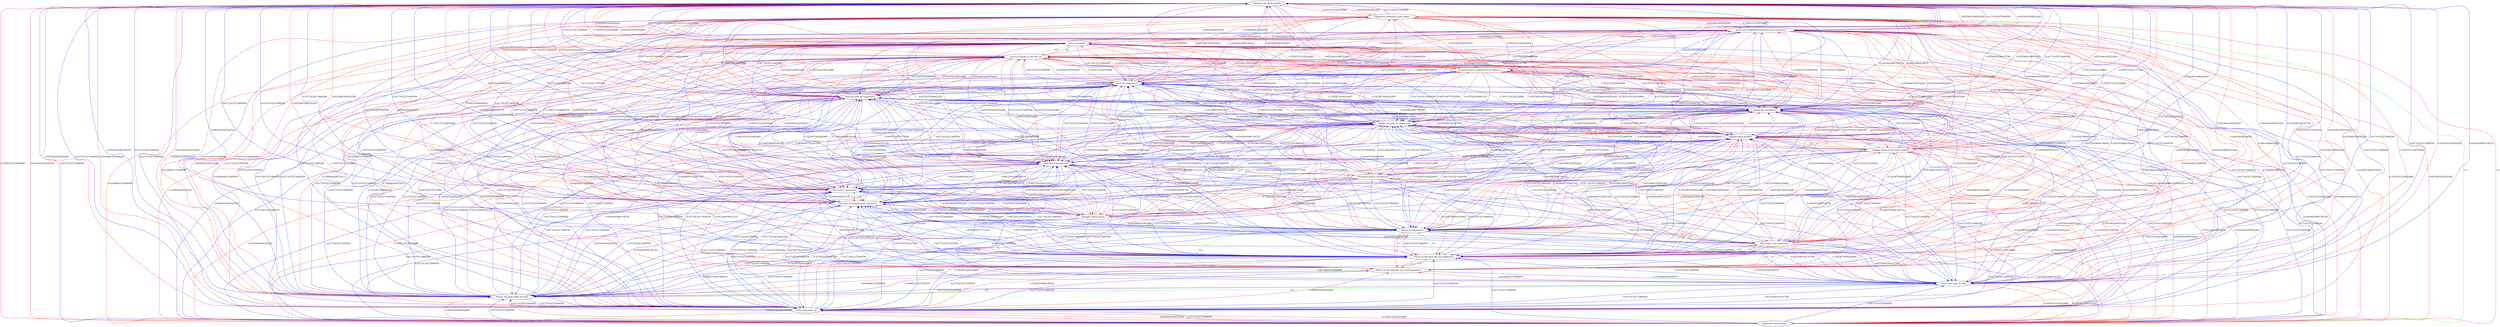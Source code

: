 digraph rawGraph {
"Cheaper catering needed";"Cheaper snack prices";"Expensive on-board snack items";"Expensive snack items";"Price are going up";"Prices are quite high on food";"Prices are high on food";"Prices at the food bar are a bit expensive";"Prices at the food bar are expensive";"Prices are expensive";"Prices are a bit expensive";"The food Is outrageously expensive";"The food Is expensive";"The kiosk food is overpriced";"The food is overpriced";"cheaper food on the train needed";"cheaper food needed";"drinks are just too expensive";"drinks are expensive";"food are just too expensive";"food are expensive";"on board food is overpriced for what it is";"price of snacks in the bar-car";"price of snacks";"prices for food/drink on board were excessive";"Cheaper snack prices" -> "Cheaper catering needed" [label=0.6363643084736725] [color=blue]
"Expensive on-board snack items" -> "Expensive snack items" [label=1.0] [color=green]
"Expensive snack items" -> "Expensive on-board snack items" [label=1.0] [color=red]
"Cheaper catering needed" -> "Expensive on-board snack items" [label=0.7935153125632888] [color=red]
"Cheaper catering needed" -> "Expensive snack items" [label=0.7935153125632888] [color=red]
"Cheaper snack prices" -> "Expensive on-board snack items" [label=0.60933049434676] [color=red]
"Expensive on-board snack items" -> "Cheaper catering needed" [label=0.6553661656552283] [color=red]
"Expensive snack items" -> "Cheaper catering needed" [label=0.6553661656552283] [color=red]
"Cheaper catering needed" -> "Price are going up" [label=0.6553661656552283] [color=red]
"Expensive on-board snack items" -> "Price are going up" [label=0.6553661656552283] [color=red]
"Expensive snack items" -> "Price are going up" [label=0.6553661656552283] [color=red]
"Price are going up" -> "Cheaper catering needed" [label=0.6553661656552283] [color=red]
"Price are going up" -> "Expensive on-board snack items" [label=0.7935153125632888] [color=red]
"Price are going up" -> "Expensive snack items" [label=0.7935153125632888] [color=red]
"Prices are quite high on food" -> "Prices are high on food" [label=1.0] [color=green]
"Prices are high on food" -> "Prices are quite high on food" [label=1.0] [color=red]
"Expensive on-board snack items" -> "Prices are quite high on food" [label=0.6553661656552283] [color=red]
"Expensive on-board snack items" -> "Prices are high on food" [label=0.6553661656552283] [color=red]
"Expensive snack items" -> "Prices are quite high on food" [label=0.6553661656552283] [color=red]
"Expensive snack items" -> "Prices are high on food" [label=0.6553661656552283] [color=red]
"Prices are quite high on food" -> "Cheaper catering needed" [label=0.6553661656552283] [color=red]
"Prices are quite high on food" -> "Expensive on-board snack items" [label=0.7935153125632888] [color=red]
"Prices are quite high on food" -> "Expensive snack items" [label=0.7935153125632888] [color=red]
"Prices are quite high on food" -> "Price are going up" [label=0.6171615271809556] [color=blue]
"Prices are high on food" -> "Cheaper catering needed" [label=0.6553661656552283] [color=red]
"Prices are high on food" -> "Expensive on-board snack items" [label=0.7935153125632888] [color=red]
"Prices are high on food" -> "Expensive snack items" [label=0.7935153125632888] [color=red]
"Prices are high on food" -> "Price are going up" [label=0.6171615271809556] [color=blue]
"Prices at the food bar are a bit expensive" -> "Prices at the food bar are expensive" [label=1.0] [color=green]
"Prices at the food bar are expensive" -> "Prices are expensive" [label=1.0] [color=green]
"Prices at the food bar are a bit expensive" -> "Prices are a bit expensive" [label=1.0] [color=green]
"Prices are a bit expensive" -> "Prices are expensive" [label=1.0] [color=green]
"Prices at the food bar are a bit expensive" -> "Prices are expensive" [label=1.0] [color=green]
"Prices at the food bar are expensive" -> "Prices at the food bar are a bit expensive" [label=1.0] [color=red]
"Prices at the food bar are expensive" -> "Prices are a bit expensive" [label=1.0] [color=red]
"Prices are expensive" -> "Prices at the food bar are a bit expensive" [label=1.0] [color=red]
"Prices are expensive" -> "Prices at the food bar are expensive" [label=1.0] [color=red]
"Prices are expensive" -> "Prices are a bit expensive" [label=1.0] [color=red]
"Prices are a bit expensive" -> "Prices at the food bar are a bit expensive" [label=1.0] [color=red]
"Prices are a bit expensive" -> "Prices at the food bar are expensive" [label=1.0] [color=red]
"Cheaper catering needed" -> "Prices are expensive" [label=0.6553661656552283] [color=red]
"Cheaper catering needed" -> "Prices are a bit expensive" [label=0.6553661656552283] [color=red]
"Cheaper snack prices" -> "Prices are expensive" [label=0.6363643084736725] [color=blue]
"Expensive on-board snack items" -> "Prices are expensive" [label=0.6363643084736725] [color=blue]
"Expensive snack items" -> "Prices are expensive" [label=0.6363643084736725] [color=blue]
"Price are going up" -> "Prices at the food bar are a bit expensive" [label=0.6825882943622881] [color=red]
"Price are going up" -> "Prices at the food bar are expensive" [label=0.6325079646330442] [color=red]
"Price are going up" -> "Prices are expensive" [label=0.7423873456226487] [color=blue]
"Prices are quite high on food" -> "Prices at the food bar are a bit expensive" [label=0.6166646133580059] [color=red]
"Prices are quite high on food" -> "Prices are expensive" [label=0.7423873456226487] [color=blue]
"Prices are high on food" -> "Prices at the food bar are a bit expensive" [label=0.6166646133580059] [color=red]
"Prices are high on food" -> "Prices are expensive" [label=0.7423873456226487] [color=blue]
"Prices at the food bar are a bit expensive" -> "Cheaper catering needed" [label=0.6553661656552283] [color=red]
"Prices at the food bar are a bit expensive" -> "Expensive on-board snack items" [label=0.60933049434676] [color=red]
"Prices at the food bar are a bit expensive" -> "Price are going up" [label=0.6171615271809556] [color=blue]
"Prices at the food bar are a bit expensive" -> "Prices are quite high on food" [label=0.6885212437385639] [color=blue]
"Prices at the food bar are a bit expensive" -> "Prices are high on food" [label=0.7579636784706079] [color=blue]
"Prices at the food bar are expensive" -> "Cheaper catering needed" [label=0.6553661656552283] [color=red]
"Prices at the food bar are expensive" -> "Expensive on-board snack items" [label=0.60933049434676] [color=red]
"Prices at the food bar are expensive" -> "Price are going up" [label=0.6171615271809556] [color=blue]
"Prices at the food bar are expensive" -> "Prices are quite high on food" [label=0.6885212437385639] [color=blue]
"Prices at the food bar are expensive" -> "Prices are high on food" [label=0.7579636784706079] [color=blue]
"Prices are expensive" -> "Cheaper catering needed" [label=0.6553661656552283] [color=red]
"Prices are expensive" -> "Expensive on-board snack items" [label=0.60933049434676] [color=red]
"Prices are expensive" -> "Price are going up" [label=0.6171615271809556] [color=blue]
"Prices are expensive" -> "Prices are high on food" [label=0.6270540182147709] [color=blue]
"Prices are a bit expensive" -> "Cheaper catering needed" [label=0.6553661656552283] [color=red]
"Prices are a bit expensive" -> "Expensive on-board snack items" [label=0.60933049434676] [color=red]
"Prices are a bit expensive" -> "Price are going up" [label=0.6171615271809556] [color=blue]
"Prices are a bit expensive" -> "Prices are high on food" [label=0.6270540182147709] [color=blue]
"The food Is outrageously expensive" -> "The food Is expensive" [label=1.0] [color=green]
"The food Is expensive" -> "The food Is outrageously expensive" [label=1.0] [color=red]
"Cheaper snack prices" -> "The food Is outrageously expensive" [label=0.6553661656552283] [color=red]
"Cheaper snack prices" -> "The food Is expensive" [label=0.6553661656552283] [color=red]
"Price are going up" -> "The food Is outrageously expensive" [label=0.6735527672065201] [color=red]
"Price are going up" -> "The food Is expensive" [label=0.6479974224754124] [color=red]
"Prices at the food bar are a bit expensive" -> "The food Is outrageously expensive" [label=0.8373710093657707] [color=blue]
"Prices at the food bar are a bit expensive" -> "The food Is expensive" [label=0.9055732971773194] [color=blue]
"Prices at the food bar are expensive" -> "The food Is outrageously expensive" [label=0.8373710093657707] [color=blue]
"Prices at the food bar are expensive" -> "The food Is expensive" [label=0.9055732971773194] [color=blue]
"The food Is outrageously expensive" -> "Cheaper catering needed" [label=0.6553661656552283] [color=red]
"The food Is outrageously expensive" -> "Cheaper snack prices" [label=0.7935153125632888] [color=red]
"The food Is outrageously expensive" -> "Expensive on-board snack items" [label=0.60933049434676] [color=red]
"The food Is outrageously expensive" -> "Prices are high on food" [label=0.6270540182147709] [color=blue]
"The food Is outrageously expensive" -> "Prices at the food bar are expensive" [label=0.6588250717573141] [color=blue]
"The food Is outrageously expensive" -> "Prices are expensive" [label=0.7423873456226487] [color=blue]
"The food Is expensive" -> "Cheaper catering needed" [label=0.6553661656552283] [color=red]
"The food Is expensive" -> "Cheaper snack prices" [label=0.7935153125632888] [color=red]
"The food Is expensive" -> "Expensive on-board snack items" [label=0.60933049434676] [color=red]
"The food Is expensive" -> "Prices are high on food" [label=0.6270540182147709] [color=blue]
"The food Is expensive" -> "Prices at the food bar are expensive" [label=0.6588250717573141] [color=blue]
"The food Is expensive" -> "Prices are expensive" [label=0.7423873456226487] [color=blue]
"The kiosk food is overpriced" -> "The food is overpriced" [label=1.0] [color=green]
"The food is overpriced" -> "The kiosk food is overpriced" [label=1.0] [color=red]
"Cheaper snack prices" -> "The kiosk food is overpriced" [label=0.6553661656552283] [color=red]
"Cheaper snack prices" -> "The food is overpriced" [label=0.6553661656552283] [color=red]
"Expensive on-board snack items" -> "The kiosk food is overpriced" [label=0.6553661656552283] [color=red]
"Expensive on-board snack items" -> "The food is overpriced" [label=0.6553661656552283] [color=red]
"Expensive snack items" -> "The kiosk food is overpriced" [label=0.6553661656552283] [color=red]
"Expensive snack items" -> "The food is overpriced" [label=0.6553661656552283] [color=red]
"Prices are quite high on food" -> "The food is overpriced" [label=0.6171615271809556] [color=blue]
"Prices are high on food" -> "The food is overpriced" [label=0.6171615271809556] [color=blue]
"Prices at the food bar are a bit expensive" -> "The food is overpriced" [label=0.8672101400741974] [color=blue]
"Prices at the food bar are expensive" -> "The food is overpriced" [label=0.8672101400741974] [color=blue]
"The food Is outrageously expensive" -> "The food is overpriced" [label=0.8672101400741974] [color=blue]
"The food Is expensive" -> "The food is overpriced" [label=0.8672101400741974] [color=blue]
"The kiosk food is overpriced" -> "Cheaper catering needed" [label=0.6553661656552283] [color=red]
"The kiosk food is overpriced" -> "Cheaper snack prices" [label=0.7935153125632888] [color=red]
"The kiosk food is overpriced" -> "Expensive on-board snack items" [label=0.7935153125632888] [color=red]
"The kiosk food is overpriced" -> "Expensive snack items" [label=0.7935153125632888] [color=red]
"The kiosk food is overpriced" -> "Prices at the food bar are a bit expensive" [label=0.6825882943622881] [color=red]
"The kiosk food is overpriced" -> "Prices at the food bar are expensive" [label=0.6325079646330442] [color=red]
"The kiosk food is overpriced" -> "Prices are a bit expensive" [label=0.6735527672065201] [color=red]
"The food is overpriced" -> "Cheaper catering needed" [label=0.6553661656552283] [color=red]
"The food is overpriced" -> "Cheaper snack prices" [label=0.7935153125632888] [color=red]
"The food is overpriced" -> "Expensive on-board snack items" [label=0.7935153125632888] [color=red]
"The food is overpriced" -> "Expensive snack items" [label=0.7935153125632888] [color=red]
"The food is overpriced" -> "Prices are a bit expensive" [label=0.6735527672065201] [color=red]
"The food is overpriced" -> "The food Is outrageously expensive" [label=0.7343580168518735] [color=blue]
"The food is overpriced" -> "The food Is expensive" [label=0.8212362842904765] [color=blue]
"cheaper food on the train needed" -> "cheaper food needed" [label=1.0] [color=green]
"cheaper food needed" -> "cheaper food on the train needed" [label=1.0] [color=red]
"Cheaper catering needed" -> "cheaper food needed" [label=0.9055732971773194] [color=blue]
"Cheaper snack prices" -> "cheaper food needed" [label=0.6363643084736725] [color=blue]
"Expensive on-board snack items" -> "cheaper food on the train needed" [label=0.6553661656552283] [color=red]
"Expensive on-board snack items" -> "cheaper food needed" [label=0.6553661656552283] [color=red]
"Expensive snack items" -> "cheaper food on the train needed" [label=0.6553661656552283] [color=red]
"Expensive snack items" -> "cheaper food needed" [label=0.6553661656552283] [color=red]
"Price are going up" -> "cheaper food on the train needed" [label=0.6553661656552283] [color=red]
"Price are going up" -> "cheaper food needed" [label=0.6553661656552283] [color=red]
"Prices are quite high on food" -> "cheaper food needed" [label=0.6363643084736725] [color=blue]
"Prices are high on food" -> "cheaper food needed" [label=0.6363643084736725] [color=blue]
"Prices at the food bar are a bit expensive" -> "cheaper food needed" [label=0.6363643084736725] [color=blue]
"Prices at the food bar are expensive" -> "cheaper food needed" [label=0.6363643084736725] [color=blue]
"Prices are expensive" -> "cheaper food on the train needed" [label=0.6553661656552283] [color=red]
"Prices are expensive" -> "cheaper food needed" [label=0.6553661656552283] [color=red]
"Prices are a bit expensive" -> "cheaper food on the train needed" [label=0.6553661656552283] [color=red]
"Prices are a bit expensive" -> "cheaper food needed" [label=0.6553661656552283] [color=red]
"The food Is outrageously expensive" -> "cheaper food needed" [label=0.6363643084736725] [color=blue]
"The food Is expensive" -> "cheaper food needed" [label=0.6363643084736725] [color=blue]
"The kiosk food is overpriced" -> "cheaper food needed" [label=0.6363643084736725] [color=blue]
"The food is overpriced" -> "cheaper food needed" [label=0.6363643084736725] [color=blue]
"cheaper food on the train needed" -> "Cheaper catering needed" [label=0.7423873456226487] [color=blue]
"cheaper food on the train needed" -> "Expensive on-board snack items" [label=0.7935153125632888] [color=red]
"cheaper food on the train needed" -> "Expensive snack items" [label=0.7935153125632888] [color=red]
"cheaper food on the train needed" -> "Price are going up" [label=0.6553661656552283] [color=red]
"cheaper food on the train needed" -> "Prices are expensive" [label=0.6553661656552283] [color=red]
"cheaper food on the train needed" -> "Prices are a bit expensive" [label=0.6553661656552283] [color=red]
"cheaper food needed" -> "Cheaper catering needed" [label=0.7423873456226487] [color=blue]
"cheaper food needed" -> "Expensive on-board snack items" [label=0.7935153125632888] [color=red]
"cheaper food needed" -> "Expensive snack items" [label=0.7935153125632888] [color=red]
"cheaper food needed" -> "Price are going up" [label=0.6553661656552283] [color=red]
"cheaper food needed" -> "Prices are expensive" [label=0.6553661656552283] [color=red]
"cheaper food needed" -> "Prices are a bit expensive" [label=0.6553661656552283] [color=red]
"drinks are just too expensive" -> "drinks are expensive" [label=1.0] [color=green]
"drinks are expensive" -> "drinks are just too expensive" [label=1.0] [color=red]
"Cheaper catering needed" -> "drinks are just too expensive" [label=0.6553661656552283] [color=red]
"Cheaper catering needed" -> "drinks are expensive" [label=0.6553661656552283] [color=red]
"Cheaper snack prices" -> "drinks are just too expensive" [label=0.6553661656552283] [color=red]
"Cheaper snack prices" -> "drinks are expensive" [label=0.6553661656552283] [color=red]
"Expensive on-board snack items" -> "drinks are expensive" [label=0.6363643084736725] [color=blue]
"Expensive snack items" -> "drinks are expensive" [label=0.6363643084736725] [color=blue]
"Price are going up" -> "drinks are just too expensive" [label=0.651320436921272] [color=red]
"Prices are quite high on food" -> "drinks are just too expensive" [label=0.651320436921272] [color=red]
"Prices are high on food" -> "drinks are just too expensive" [label=0.651320436921272] [color=red]
"Prices at the food bar are a bit expensive" -> "drinks are just too expensive" [label=0.6938005752247165] [color=blue]
"Prices at the food bar are a bit expensive" -> "drinks are expensive" [label=0.7423873456226487] [color=blue]
"Prices at the food bar are expensive" -> "drinks are expensive" [label=0.7423873456226487] [color=blue]
"Prices are expensive" -> "drinks are expensive" [label=0.7423873456226487] [color=blue]
"Prices are a bit expensive" -> "drinks are just too expensive" [label=0.6938005752247165] [color=blue]
"Prices are a bit expensive" -> "drinks are expensive" [label=0.7423873456226487] [color=blue]
"The food Is outrageously expensive" -> "drinks are expensive" [label=0.7423873456226487] [color=blue]
"The food Is expensive" -> "drinks are expensive" [label=0.7423873456226487] [color=blue]
"The kiosk food is overpriced" -> "drinks are just too expensive" [label=0.651320436921272] [color=red]
"The food is overpriced" -> "drinks are just too expensive" [label=0.651320436921272] [color=red]
"cheaper food on the train needed" -> "drinks are just too expensive" [label=0.6553661656552283] [color=red]
"cheaper food on the train needed" -> "drinks are expensive" [label=0.6553661656552283] [color=red]
"cheaper food needed" -> "drinks are just too expensive" [label=0.6553661656552283] [color=red]
"cheaper food needed" -> "drinks are expensive" [label=0.6553661656552283] [color=red]
"drinks are just too expensive" -> "Cheaper catering needed" [label=0.6553661656552283] [color=red]
"drinks are just too expensive" -> "Cheaper snack prices" [label=0.7935153125632888] [color=red]
"drinks are just too expensive" -> "Expensive on-board snack items" [label=0.60933049434676] [color=red]
"drinks are just too expensive" -> "Prices at the food bar are a bit expensive" [label=0.6825882943622881] [color=red]
"drinks are just too expensive" -> "Prices at the food bar are expensive" [label=0.6325079646330442] [color=red]
"drinks are just too expensive" -> "Prices are expensive" [label=0.7423873456226487] [color=blue]
"drinks are just too expensive" -> "cheaper food on the train needed" [label=0.6553661656552283] [color=red]
"drinks are just too expensive" -> "cheaper food needed" [label=0.6553661656552283] [color=red]
"drinks are expensive" -> "Cheaper catering needed" [label=0.6553661656552283] [color=red]
"drinks are expensive" -> "Cheaper snack prices" [label=0.7935153125632888] [color=red]
"drinks are expensive" -> "Expensive on-board snack items" [label=0.60933049434676] [color=red]
"drinks are expensive" -> "Prices at the food bar are a bit expensive" [label=0.6825882943622881] [color=red]
"drinks are expensive" -> "Prices at the food bar are expensive" [label=0.6325079646330442] [color=red]
"drinks are expensive" -> "Prices are expensive" [label=0.7423873456226487] [color=blue]
"drinks are expensive" -> "cheaper food on the train needed" [label=0.6553661656552283] [color=red]
"drinks are expensive" -> "cheaper food needed" [label=0.6553661656552283] [color=red]
"food are just too expensive" -> "food are expensive" [label=1.0] [color=green]
"food are expensive" -> "food are just too expensive" [label=1.0] [color=red]
"Cheaper catering needed" -> "food are just too expensive" [label=0.6553661656552283] [color=red]
"Cheaper catering needed" -> "food are expensive" [label=0.6553661656552283] [color=red]
"Cheaper snack prices" -> "food are just too expensive" [label=0.6553661656552283] [color=red]
"Cheaper snack prices" -> "food are expensive" [label=0.6553661656552283] [color=red]
"Expensive on-board snack items" -> "food are expensive" [label=0.6363643084736725] [color=blue]
"Expensive snack items" -> "food are expensive" [label=0.6363643084736725] [color=blue]
"Price are going up" -> "food are just too expensive" [label=0.651320436921272] [color=red]
"Prices are quite high on food" -> "food are expensive" [label=0.7423873456226487] [color=blue]
"Prices are high on food" -> "food are expensive" [label=0.7423873456226487] [color=blue]
"Prices at the food bar are a bit expensive" -> "food are just too expensive" [label=0.8233696529432177] [color=blue]
"Prices at the food bar are a bit expensive" -> "food are expensive" [label=0.9055732971773194] [color=blue]
"Prices at the food bar are expensive" -> "food are just too expensive" [label=0.6938005752247165] [color=blue]
"Prices at the food bar are expensive" -> "food are expensive" [label=0.9055732971773194] [color=blue]
"Prices are expensive" -> "food are expensive" [label=0.7423873456226487] [color=blue]
"Prices are a bit expensive" -> "food are just too expensive" [label=0.6938005752247165] [color=blue]
"Prices are a bit expensive" -> "food are expensive" [label=0.7423873456226487] [color=blue]
"The food Is outrageously expensive" -> "food are just too expensive" [label=0.6938005752247165] [color=blue]
"The food Is outrageously expensive" -> "food are expensive" [label=0.9055732971773194] [color=blue]
"The food Is expensive" -> "food are just too expensive" [label=0.6938005752247165] [color=blue]
"The food Is expensive" -> "food are expensive" [label=0.9055732971773194] [color=blue]
"The kiosk food is overpriced" -> "food are expensive" [label=0.7423873456226487] [color=blue]
"The food is overpriced" -> "food are expensive" [label=0.7423873456226487] [color=blue]
"cheaper food on the train needed" -> "food are expensive" [label=0.6363643084736725] [color=blue]
"cheaper food needed" -> "food are expensive" [label=0.6363643084736725] [color=blue]
"drinks are just too expensive" -> "food are just too expensive" [label=0.8233696529432177] [color=blue]
"drinks are just too expensive" -> "food are expensive" [label=0.7423873456226487] [color=blue]
"drinks are expensive" -> "food are expensive" [label=0.7423873456226487] [color=blue]
"food are just too expensive" -> "Cheaper catering needed" [label=0.6553661656552283] [color=red]
"food are just too expensive" -> "Cheaper snack prices" [label=0.7935153125632888] [color=red]
"food are just too expensive" -> "Expensive on-board snack items" [label=0.60933049434676] [color=red]
"food are just too expensive" -> "Prices are high on food" [label=0.6270540182147709] [color=blue]
"food are just too expensive" -> "Prices at the food bar are a bit expensive" [label=0.6166646133580059] [color=red]
"food are just too expensive" -> "Prices are expensive" [label=0.7423873456226487] [color=blue]
"food are just too expensive" -> "The food Is outrageously expensive" [label=0.6270540182147709] [color=blue]
"food are just too expensive" -> "The food Is expensive" [label=0.7030258364320199] [color=blue]
"food are just too expensive" -> "The food is overpriced" [label=0.6171615271809556] [color=blue]
"food are just too expensive" -> "cheaper food needed" [label=0.6363643084736725] [color=blue]
"food are just too expensive" -> "drinks are just too expensive" [label=0.8233696529432177] [color=blue]
"food are just too expensive" -> "drinks are expensive" [label=0.7423873456226487] [color=blue]
"food are expensive" -> "Cheaper catering needed" [label=0.6553661656552283] [color=red]
"food are expensive" -> "Cheaper snack prices" [label=0.7935153125632888] [color=red]
"food are expensive" -> "Expensive on-board snack items" [label=0.60933049434676] [color=red]
"food are expensive" -> "Prices are high on food" [label=0.6270540182147709] [color=blue]
"food are expensive" -> "Prices at the food bar are a bit expensive" [label=0.6166646133580059] [color=red]
"food are expensive" -> "Prices are expensive" [label=0.7423873456226487] [color=blue]
"food are expensive" -> "The food Is outrageously expensive" [label=0.6270540182147709] [color=blue]
"food are expensive" -> "The food Is expensive" [label=0.7030258364320199] [color=blue]
"food are expensive" -> "The food is overpriced" [label=0.6171615271809556] [color=blue]
"food are expensive" -> "cheaper food needed" [label=0.6363643084736725] [color=blue]
"food are expensive" -> "drinks are expensive" [label=0.7423873456226487] [color=blue]
"Cheaper snack prices" -> "on board food is overpriced for what it is" [label=0.6553661656552283] [color=red]
"Expensive on-board snack items" -> "on board food is overpriced for what it is" [label=0.6553661656552283] [color=red]
"Expensive snack items" -> "on board food is overpriced for what it is" [label=0.6553661656552283] [color=red]
"Price are going up" -> "on board food is overpriced for what it is" [label=0.607416775722595] [color=red]
"Prices are expensive" -> "on board food is overpriced for what it is" [label=0.607416775722595] [color=red]
"Prices are a bit expensive" -> "on board food is overpriced for what it is" [label=0.607416775722595] [color=red]
"drinks are just too expensive" -> "on board food is overpriced for what it is" [label=0.607416775722595] [color=red]
"drinks are expensive" -> "on board food is overpriced for what it is" [label=0.607416775722595] [color=red]
"on board food is overpriced for what it is" -> "Cheaper catering needed" [label=0.6553661656552283] [color=red]
"on board food is overpriced for what it is" -> "Cheaper snack prices" [label=0.7935153125632888] [color=red]
"on board food is overpriced for what it is" -> "Expensive on-board snack items" [label=0.7935153125632888] [color=red]
"on board food is overpriced for what it is" -> "Expensive snack items" [label=0.7935153125632888] [color=red]
"on board food is overpriced for what it is" -> "Prices at the food bar are a bit expensive" [label=0.6825882943622881] [color=red]
"on board food is overpriced for what it is" -> "Prices at the food bar are expensive" [label=0.6325079646330442] [color=red]
"on board food is overpriced for what it is" -> "Prices are a bit expensive" [label=0.6735527672065201] [color=red]
"on board food is overpriced for what it is" -> "The kiosk food is overpriced" [label=0.6270540182147709] [color=blue]
"on board food is overpriced for what it is" -> "The food is overpriced" [label=0.7030258364320199] [color=blue]
"on board food is overpriced for what it is" -> "cheaper food needed" [label=0.6363643084736725] [color=blue]
"on board food is overpriced for what it is" -> "drinks are just too expensive" [label=0.651320436921272] [color=red]
"on board food is overpriced for what it is" -> "food are expensive" [label=0.7423873456226487] [color=blue]
"price of snacks in the bar-car" -> "price of snacks" [label=1.0] [color=green]
"price of snacks" -> "price of snacks in the bar-car" [label=1.0] [color=red]
"Cheaper catering needed" -> "price of snacks in the bar-car" [label=0.7935153125632888] [color=red]
"Cheaper catering needed" -> "price of snacks" [label=0.7935153125632888] [color=red]
"Cheaper snack prices" -> "price of snacks in the bar-car" [label=0.6914514514488385] [color=red]
"Expensive on-board snack items" -> "price of snacks in the bar-car" [label=0.745846265072513] [color=red]
"Expensive on-board snack items" -> "price of snacks" [label=0.6166646133580059] [color=red]
"Expensive snack items" -> "price of snacks in the bar-car" [label=0.745846265072513] [color=red]
"Expensive snack items" -> "price of snacks" [label=0.6166646133580059] [color=red]
"Price are going up" -> "price of snacks in the bar-car" [label=0.745846265072513] [color=red]
"Price are going up" -> "price of snacks" [label=0.6166646133580059] [color=red]
"Prices are quite high on food" -> "price of snacks in the bar-car" [label=0.745846265072513] [color=red]
"Prices are quite high on food" -> "price of snacks" [label=0.6166646133580059] [color=red]
"Prices are high on food" -> "price of snacks in the bar-car" [label=0.745846265072513] [color=red]
"Prices are high on food" -> "price of snacks" [label=0.6166646133580059] [color=red]
"Prices at the food bar are a bit expensive" -> "price of snacks in the bar-car" [label=0.745846265072513] [color=red]
"Prices at the food bar are a bit expensive" -> "price of snacks" [label=0.6166646133580059] [color=red]
"Prices at the food bar are expensive" -> "price of snacks in the bar-car" [label=0.745846265072513] [color=red]
"Prices at the food bar are expensive" -> "price of snacks" [label=0.6166646133580059] [color=red]
"Prices are expensive" -> "price of snacks in the bar-car" [label=0.745846265072513] [color=red]
"Prices are expensive" -> "price of snacks" [label=0.6166646133580059] [color=red]
"Prices are a bit expensive" -> "price of snacks in the bar-car" [label=0.745846265072513] [color=red]
"Prices are a bit expensive" -> "price of snacks" [label=0.6166646133580059] [color=red]
"The food Is outrageously expensive" -> "price of snacks in the bar-car" [label=0.7935153125632888] [color=red]
"The food Is outrageously expensive" -> "price of snacks" [label=0.7935153125632888] [color=red]
"The food Is expensive" -> "price of snacks in the bar-car" [label=0.7935153125632888] [color=red]
"The food Is expensive" -> "price of snacks" [label=0.7935153125632888] [color=red]
"The kiosk food is overpriced" -> "price of snacks in the bar-car" [label=0.7935153125632888] [color=red]
"The kiosk food is overpriced" -> "price of snacks" [label=0.7935153125632888] [color=red]
"The food is overpriced" -> "price of snacks in the bar-car" [label=0.7935153125632888] [color=red]
"The food is overpriced" -> "price of snacks" [label=0.7935153125632888] [color=red]
"cheaper food on the train needed" -> "price of snacks in the bar-car" [label=0.7935153125632888] [color=red]
"cheaper food on the train needed" -> "price of snacks" [label=0.7935153125632888] [color=red]
"cheaper food needed" -> "price of snacks in the bar-car" [label=0.7935153125632888] [color=red]
"cheaper food needed" -> "price of snacks" [label=0.7935153125632888] [color=red]
"drinks are just too expensive" -> "price of snacks in the bar-car" [label=0.7935153125632888] [color=red]
"drinks are just too expensive" -> "price of snacks" [label=0.7935153125632888] [color=red]
"drinks are expensive" -> "price of snacks in the bar-car" [label=0.7935153125632888] [color=red]
"drinks are expensive" -> "price of snacks" [label=0.7935153125632888] [color=red]
"food are just too expensive" -> "price of snacks in the bar-car" [label=0.7935153125632888] [color=red]
"food are just too expensive" -> "price of snacks" [label=0.7935153125632888] [color=red]
"food are expensive" -> "price of snacks in the bar-car" [label=0.7935153125632888] [color=red]
"food are expensive" -> "price of snacks" [label=0.7935153125632888] [color=red]
"on board food is overpriced for what it is" -> "price of snacks in the bar-car" [label=0.7935153125632888] [color=red]
"on board food is overpriced for what it is" -> "price of snacks" [label=0.7935153125632888] [color=red]
"price of snacks in the bar-car" -> "Cheaper catering needed" [label=0.6553661656552283] [color=red]
"price of snacks in the bar-car" -> "Cheaper snack prices" [label=0.7423873456226487] [color=blue]
"price of snacks in the bar-car" -> "Expensive on-board snack items" [label=0.60933049434676] [color=red]
"price of snacks in the bar-car" -> "Prices are expensive" [label=0.6363643084736725] [color=blue]
"price of snacks in the bar-car" -> "The food Is outrageously expensive" [label=0.6553661656552283] [color=red]
"price of snacks in the bar-car" -> "The food Is expensive" [label=0.6553661656552283] [color=red]
"price of snacks in the bar-car" -> "The kiosk food is overpriced" [label=0.6553661656552283] [color=red]
"price of snacks in the bar-car" -> "The food is overpriced" [label=0.6553661656552283] [color=red]
"price of snacks in the bar-car" -> "cheaper food on the train needed" [label=0.6553661656552283] [color=red]
"price of snacks in the bar-car" -> "cheaper food needed" [label=0.6553661656552283] [color=red]
"price of snacks in the bar-car" -> "drinks are just too expensive" [label=0.6553661656552283] [color=red]
"price of snacks in the bar-car" -> "drinks are expensive" [label=0.6553661656552283] [color=red]
"price of snacks in the bar-car" -> "food are just too expensive" [label=0.6553661656552283] [color=red]
"price of snacks in the bar-car" -> "food are expensive" [label=0.6553661656552283] [color=red]
"price of snacks in the bar-car" -> "on board food is overpriced for what it is" [label=0.6553661656552283] [color=red]
"price of snacks" -> "Cheaper catering needed" [label=0.6553661656552283] [color=red]
"price of snacks" -> "Cheaper snack prices" [label=0.7423873456226487] [color=blue]
"price of snacks" -> "Expensive on-board snack items" [label=0.60933049434676] [color=red]
"price of snacks" -> "Prices are expensive" [label=0.6363643084736725] [color=blue]
"price of snacks" -> "The food Is outrageously expensive" [label=0.6553661656552283] [color=red]
"price of snacks" -> "The food Is expensive" [label=0.6553661656552283] [color=red]
"price of snacks" -> "The kiosk food is overpriced" [label=0.6553661656552283] [color=red]
"price of snacks" -> "The food is overpriced" [label=0.6553661656552283] [color=red]
"price of snacks" -> "cheaper food on the train needed" [label=0.6553661656552283] [color=red]
"price of snacks" -> "cheaper food needed" [label=0.6553661656552283] [color=red]
"price of snacks" -> "drinks are just too expensive" [label=0.6553661656552283] [color=red]
"price of snacks" -> "drinks are expensive" [label=0.6553661656552283] [color=red]
"price of snacks" -> "food are just too expensive" [label=0.6553661656552283] [color=red]
"price of snacks" -> "food are expensive" [label=0.6553661656552283] [color=red]
"price of snacks" -> "on board food is overpriced for what it is" [label=0.6553661656552283] [color=red]
"Cheaper catering needed" -> "prices for food/drink on board were excessive" [label=0.6553661656552283] [color=red]
"Expensive on-board snack items" -> "prices for food/drink on board were excessive" [label=0.6553661656552283] [color=red]
"Expensive snack items" -> "prices for food/drink on board were excessive" [label=0.6553661656552283] [color=red]
"Price are going up" -> "prices for food/drink on board were excessive" [label=0.6325079646330442] [color=red]
"Prices at the food bar are a bit expensive" -> "prices for food/drink on board were excessive" [label=0.6325079646330442] [color=red]
"Prices at the food bar are expensive" -> "prices for food/drink on board were excessive" [label=0.6325079646330442] [color=red]
"Prices are expensive" -> "prices for food/drink on board were excessive" [label=0.6325079646330442] [color=red]
"Prices are a bit expensive" -> "prices for food/drink on board were excessive" [label=0.6325079646330442] [color=red]
"The food Is outrageously expensive" -> "prices for food/drink on board were excessive" [label=0.7200317034940359] [color=red]
"The food Is expensive" -> "prices for food/drink on board were excessive" [label=0.7200317034940359] [color=red]
"The kiosk food is overpriced" -> "prices for food/drink on board were excessive" [label=0.7200317034940359] [color=red]
"The food is overpriced" -> "prices for food/drink on board were excessive" [label=0.7200317034940359] [color=red]
"cheaper food on the train needed" -> "prices for food/drink on board were excessive" [label=0.6553661656552283] [color=red]
"cheaper food needed" -> "prices for food/drink on board were excessive" [label=0.6553661656552283] [color=red]
"drinks are just too expensive" -> "prices for food/drink on board were excessive" [label=0.7200317034940359] [color=red]
"drinks are expensive" -> "prices for food/drink on board were excessive" [label=0.7200317034940359] [color=red]
"food are just too expensive" -> "prices for food/drink on board were excessive" [label=0.7200317034940359] [color=red]
"food are expensive" -> "prices for food/drink on board were excessive" [label=0.7200317034940359] [color=red]
"prices for food/drink on board were excessive" -> "Cheaper catering needed" [label=0.6553661656552283] [color=red]
"prices for food/drink on board were excessive" -> "Expensive on-board snack items" [label=0.7935153125632888] [color=red]
"prices for food/drink on board were excessive" -> "Expensive snack items" [label=0.7935153125632888] [color=red]
"prices for food/drink on board were excessive" -> "Price are going up" [label=0.6171615271809556] [color=blue]
"prices for food/drink on board were excessive" -> "Prices at the food bar are a bit expensive" [label=0.6825882943622881] [color=red]
"prices for food/drink on board were excessive" -> "Prices at the food bar are expensive" [label=0.6325079646330442] [color=red]
"prices for food/drink on board were excessive" -> "Prices are expensive" [label=0.7423873456226487] [color=blue]
"prices for food/drink on board were excessive" -> "The food Is outrageously expensive" [label=0.6735527672065201] [color=red]
"prices for food/drink on board were excessive" -> "The food Is expensive" [label=0.6479974224754124] [color=red]
"prices for food/drink on board were excessive" -> "cheaper food on the train needed" [label=0.6553661656552283] [color=red]
"prices for food/drink on board were excessive" -> "cheaper food needed" [label=0.6553661656552283] [color=red]
"prices for food/drink on board were excessive" -> "on board food is overpriced for what it is" [label=0.6278357856421971] [color=blue]
"prices for food/drink on board were excessive" -> "price of snacks in the bar-car" [label=0.745846265072513] [color=red]
"prices for food/drink on board were excessive" -> "price of snacks" [label=0.6166646133580059] [color=red]
"Cheaper catering needed" -> "food are expensive" [label=0.6363643084736725] [color=blue]
"Cheaper snack prices" -> "food are expensive" [label=0.6363643084736725] [color=blue]
"Cheaper snack prices" -> "Prices are high on food" [label=0.6270540182147709] [color=blue]
"Cheaper snack prices" -> "Price are going up" [label=0.6171615271809556] [color=blue]
"Cheaper snack prices" -> "drinks are expensive" [label=0.6171615271809556] [color=blue]
"Expensive on-board snack items" -> "The food is overpriced" [label=0.6171615271809556] [color=blue]
"Expensive on-board snack items" -> "The food Is outrageously expensive" [label=0.6171615271809556] [color=blue]
"Expensive on-board snack items" -> "The food Is expensive" [label=0.6171615271809556] [color=blue]
"Expensive on-board snack items" -> "Prices are high on food" [label=0.6171615271809556] [color=blue]
"Expensive on-board snack items" -> "cheaper food needed" [label=0.6171615271809556] [color=blue]
"Expensive on-board snack items" -> "Price are going up" [label=0.6171615271809556] [color=blue]
"Expensive snack items" -> "The food is overpriced" [label=0.6171615271809556] [color=blue]
"Expensive snack items" -> "The food Is outrageously expensive" [label=0.6171615271809556] [color=blue]
"Expensive snack items" -> "The food Is expensive" [label=0.6171615271809556] [color=blue]
"Expensive snack items" -> "Prices are high on food" [label=0.6171615271809556] [color=blue]
"Expensive snack items" -> "cheaper food needed" [label=0.6171615271809556] [color=blue]
"Expensive snack items" -> "Price are going up" [label=0.6171615271809556] [color=blue]
"Price are going up" -> "food are expensive" [label=0.7423873456226487] [color=blue]
"Price are going up" -> "Prices are high on food" [label=0.6270540182147709] [color=blue]
"Price are going up" -> "drinks are expensive" [label=0.6171615271809556] [color=blue]
"Prices are quite high on food" -> "The food Is outrageously expensive" [label=0.6171615271809556] [color=blue]
"Prices are quite high on food" -> "The food Is expensive" [label=0.6171615271809556] [color=blue]
"Prices are quite high on food" -> "Cheaper catering needed" [label=0.6363643084736725] [color=blue]
"Prices are quite high on food" -> "drinks are expensive" [label=0.6171615271809556] [color=blue]
"Prices are high on food" -> "The food Is outrageously expensive" [label=0.6171615271809556] [color=blue]
"Prices are high on food" -> "The food Is expensive" [label=0.6171615271809556] [color=blue]
"Prices are high on food" -> "Cheaper catering needed" [label=0.6363643084736725] [color=blue]
"Prices are high on food" -> "drinks are expensive" [label=0.6171615271809556] [color=blue]
"Prices at the food bar are a bit expensive" -> "Cheaper catering needed" [label=0.6171615271809556] [color=blue]
"Prices at the food bar are expensive" -> "Cheaper catering needed" [label=0.6363643084736725] [color=blue]
"Prices at the food bar are expensive" -> "drinks are just too expensive" [label=0.6171615271809556] [color=blue]
"Prices are expensive" -> "The food is overpriced" [label=0.6171615271809556] [color=blue]
"Prices are expensive" -> "The food Is outrageously expensive" [label=0.6171615271809556] [color=blue]
"Prices are expensive" -> "The food Is expensive" [label=0.6171615271809556] [color=blue]
"Prices are expensive" -> "Cheaper catering needed" [label=0.6270540182147709] [color=blue]
"Prices are expensive" -> "cheaper food needed" [label=0.6171615271809556] [color=blue]
"Prices are a bit expensive" -> "The food is overpriced" [label=0.6171615271809556] [color=blue]
"Prices are a bit expensive" -> "The food Is outrageously expensive" [label=0.6171615271809556] [color=blue]
"Prices are a bit expensive" -> "The food Is expensive" [label=0.6171615271809556] [color=blue]
"Prices are a bit expensive" -> "Cheaper catering needed" [label=0.6270540182147709] [color=blue]
"Prices are a bit expensive" -> "cheaper food needed" [label=0.6171615271809556] [color=blue]
"The food Is outrageously expensive" -> "Cheaper catering needed" [label=0.6171615271809556] [color=blue]
"The food Is outrageously expensive" -> "Price are going up" [label=0.6171615271809556] [color=blue]
"The food Is outrageously expensive" -> "Prices are quite high on food" [label=0.6363643084736725] [color=blue]
"The food Is outrageously expensive" -> "drinks are just too expensive" [label=0.6171615271809556] [color=blue]
"The food Is expensive" -> "The food Is outrageously expensive" [label=0.7343580168518735] [color=blue]
"The food Is expensive" -> "Cheaper catering needed" [label=0.6171615271809556] [color=blue]
"The food Is expensive" -> "Price are going up" [label=0.6171615271809556] [color=blue]
"The food Is expensive" -> "Prices are quite high on food" [label=0.6363643084736725] [color=blue]
"The food Is expensive" -> "drinks are just too expensive" [label=0.6171615271809556] [color=blue]
"The kiosk food is overpriced" -> "The food Is outrageously expensive" [label=0.7343580168518735] [color=blue]
"The kiosk food is overpriced" -> "The food Is expensive" [label=0.7423873456226487] [color=blue]
"The kiosk food is overpriced" -> "Cheaper catering needed" [label=0.6363643084736725] [color=blue]
"The kiosk food is overpriced" -> "Prices are expensive" [label=0.6171615271809556] [color=blue]
"The kiosk food is overpriced" -> "Prices are high on food" [label=0.6171615271809556] [color=blue]
"The kiosk food is overpriced" -> "drinks are expensive" [label=0.6171615271809556] [color=blue]
"The food is overpriced" -> "Cheaper catering needed" [label=0.6171615271809556] [color=blue]
"The food is overpriced" -> "food are just too expensive" [label=0.6171615271809556] [color=blue]
"The food is overpriced" -> "Prices are expensive" [label=0.6171615271809556] [color=blue]
"The food is overpriced" -> "Prices are high on food" [label=0.6171615271809556] [color=blue]
"The food is overpriced" -> "Price are going up" [label=0.6171615271809556] [color=blue]
"The food is overpriced" -> "Prices are quite high on food" [label=0.6171615271809556] [color=blue]
"The food is overpriced" -> "drinks are just too expensive" [label=0.6171615271809556] [color=blue]
"The food is overpriced" -> "drinks are expensive" [label=0.6171615271809556] [color=blue]
"The food is overpriced" -> "Prices at the food bar are expensive" [label=0.6171615271809556] [color=blue]
"cheaper food on the train needed" -> "The food is overpriced" [label=0.6171615271809556] [color=blue]
"cheaper food on the train needed" -> "The food Is outrageously expensive" [label=0.6171615271809556] [color=blue]
"cheaper food on the train needed" -> "The food Is expensive" [label=0.6171615271809556] [color=blue]
"cheaper food on the train needed" -> "Prices are expensive" [label=0.6171615271809556] [color=blue]
"cheaper food on the train needed" -> "Prices are high on food" [label=0.6171615271809556] [color=blue]
"cheaper food on the train needed" -> "drinks are expensive" [label=0.6171615271809556] [color=blue]
"cheaper food needed" -> "The food is overpriced" [label=0.6171615271809556] [color=blue]
"cheaper food needed" -> "The food Is outrageously expensive" [label=0.6171615271809556] [color=blue]
"cheaper food needed" -> "The food Is expensive" [label=0.6171615271809556] [color=blue]
"cheaper food needed" -> "Prices are expensive" [label=0.6171615271809556] [color=blue]
"cheaper food needed" -> "Prices are high on food" [label=0.6171615271809556] [color=blue]
"cheaper food needed" -> "drinks are expensive" [label=0.6171615271809556] [color=blue]
"drinks are just too expensive" -> "The food is overpriced" [label=0.6171615271809556] [color=blue]
"drinks are just too expensive" -> "The food Is outrageously expensive" [label=0.6171615271809556] [color=blue]
"drinks are just too expensive" -> "The food Is expensive" [label=0.6171615271809556] [color=blue]
"drinks are just too expensive" -> "Cheaper catering needed" [label=0.6270540182147709] [color=blue]
"drinks are just too expensive" -> "Prices are high on food" [label=0.6171615271809556] [color=blue]
"drinks are just too expensive" -> "cheaper food needed" [label=0.6171615271809556] [color=blue]
"drinks are just too expensive" -> "Price are going up" [label=0.6171615271809556] [color=blue]
"drinks are expensive" -> "The food is overpriced" [label=0.6171615271809556] [color=blue]
"drinks are expensive" -> "The food Is outrageously expensive" [label=0.6171615271809556] [color=blue]
"drinks are expensive" -> "The food Is expensive" [label=0.6171615271809556] [color=blue]
"drinks are expensive" -> "Cheaper catering needed" [label=0.6270540182147709] [color=blue]
"drinks are expensive" -> "Prices are high on food" [label=0.6171615271809556] [color=blue]
"drinks are expensive" -> "cheaper food needed" [label=0.6171615271809556] [color=blue]
"drinks are expensive" -> "Price are going up" [label=0.6171615271809556] [color=blue]
"food are just too expensive" -> "Cheaper catering needed" [label=0.6171615271809556] [color=blue]
"food are just too expensive" -> "Price are going up" [label=0.6171615271809556] [color=blue]
"food are just too expensive" -> "Prices are quite high on food" [label=0.6171615271809556] [color=blue]
"food are just too expensive" -> "Prices at the food bar are expensive" [label=0.6171615271809556] [color=blue]
"food are expensive" -> "Cheaper catering needed" [label=0.6171615271809556] [color=blue]
"food are expensive" -> "food are just too expensive" [label=0.6171615271809556] [color=blue]
"food are expensive" -> "Price are going up" [label=0.6171615271809556] [color=blue]
"food are expensive" -> "Prices are quite high on food" [label=0.6171615271809556] [color=blue]
"food are expensive" -> "drinks are just too expensive" [label=0.6171615271809556] [color=blue]
"food are expensive" -> "Prices at the food bar are expensive" [label=0.6171615271809556] [color=blue]
"on board food is overpriced for what it is" -> "The food Is expensive" [label=0.6171615271809556] [color=blue]
"on board food is overpriced for what it is" -> "The food Is outrageously expensive" [label=0.6171615271809556] [color=blue]
"on board food is overpriced for what it is" -> "Cheaper catering needed" [label=0.6171615271809556] [color=blue]
"on board food is overpriced for what it is" -> "food are just too expensive" [label=0.6171615271809556] [color=blue]
"on board food is overpriced for what it is" -> "Prices are expensive" [label=0.6171615271809556] [color=blue]
"on board food is overpriced for what it is" -> "Prices are high on food" [label=0.6171615271809556] [color=blue]
"on board food is overpriced for what it is" -> "Price are going up" [label=0.6171615271809556] [color=blue]
"on board food is overpriced for what it is" -> "drinks are expensive" [label=0.6171615271809556] [color=blue]
"on board food is overpriced for what it is" -> "Prices are quite high on food" [label=0.6171615271809556] [color=blue]
"on board food is overpriced for what it is" -> "drinks are just too expensive" [label=0.6171615271809556] [color=blue]
"on board food is overpriced for what it is" -> "Prices at the food bar are expensive" [label=0.6171615271809556] [color=blue]
"price of snacks in the bar-car" -> "The food is overpriced" [label=0.6171615271809556] [color=blue]
"price of snacks in the bar-car" -> "food are expensive" [label=0.6171615271809556] [color=blue]
"price of snacks in the bar-car" -> "The food Is outrageously expensive" [label=0.6171615271809556] [color=blue]
"price of snacks in the bar-car" -> "The food Is expensive" [label=0.6171615271809556] [color=blue]
"price of snacks in the bar-car" -> "Cheaper catering needed" [label=0.6171615271809556] [color=blue]
"price of snacks in the bar-car" -> "Prices are high on food" [label=0.6171615271809556] [color=blue]
"price of snacks in the bar-car" -> "cheaper food needed" [label=0.6171615271809556] [color=blue]
"price of snacks in the bar-car" -> "Price are going up" [label=0.6171615271809556] [color=blue]
"price of snacks in the bar-car" -> "drinks are expensive" [label=0.6171615271809556] [color=blue]
"price of snacks" -> "The food is overpriced" [label=0.6171615271809556] [color=blue]
"price of snacks" -> "food are expensive" [label=0.6171615271809556] [color=blue]
"price of snacks" -> "The food Is outrageously expensive" [label=0.6171615271809556] [color=blue]
"price of snacks" -> "The food Is expensive" [label=0.6171615271809556] [color=blue]
"price of snacks" -> "Cheaper catering needed" [label=0.6171615271809556] [color=blue]
"price of snacks" -> "Prices are high on food" [label=0.6171615271809556] [color=blue]
"price of snacks" -> "cheaper food needed" [label=0.6171615271809556] [color=blue]
"price of snacks" -> "Price are going up" [label=0.6171615271809556] [color=blue]
"price of snacks" -> "drinks are expensive" [label=0.6171615271809556] [color=blue]
"prices for food/drink on board were excessive" -> "The food is overpriced" [label=0.6278357856421971] [color=blue]
"prices for food/drink on board were excessive" -> "Prices are high on food" [label=0.6171615271809556] [color=blue]
"prices for food/drink on board were excessive" -> "drinks are just too expensive" [label=0.6171615271809556] [color=blue]
"prices for food/drink on board were excessive" -> "Prices at the food bar are expensive" [label=0.6171615271809556] [color=blue]
"prices for food/drink on board were excessive" -> "The kiosk food is overpriced" [label=0.6171615271809556] [color=blue]
"prices for food/drink on board were excessive" -> "food are expensive" [label=0.6171615271809556] [color=blue]
"prices for food/drink on board were excessive" -> "The food Is expensive" [label=0.6171615271809556] [color=blue]
"prices for food/drink on board were excessive" -> "The food Is outrageously expensive" [label=0.6171615271809556] [color=blue]
"prices for food/drink on board were excessive" -> "Cheaper catering needed" [label=0.6171615271809556] [color=blue]
"prices for food/drink on board were excessive" -> "food are just too expensive" [label=0.6171615271809556] [color=blue]
"prices for food/drink on board were excessive" -> "cheaper food needed" [label=0.6171615271809556] [color=blue]
"prices for food/drink on board were excessive" -> "drinks are expensive" [label=0.6171615271809556] [color=blue]
"prices for food/drink on board were excessive" -> "Prices are quite high on food" [label=0.6171615271809556] [color=blue]
"Cheaper catering needed" -> "The food is overpriced" [label=0.6171615271809556] [color=blue]
"Cheaper catering needed" -> "Prices are high on food" [label=0.6171615271809556] [color=blue]
"Cheaper catering needed" -> "drinks are just too expensive" [label=0.6171615271809556] [color=blue]
"Cheaper catering needed" -> "Prices at the food bar are expensive" [label=0.6171615271809556] [color=blue]
"Cheaper catering needed" -> "The food Is expensive" [label=0.6171615271809556] [color=blue]
"Cheaper catering needed" -> "The food Is outrageously expensive" [label=0.6171615271809556] [color=blue]
"Cheaper catering needed" -> "food are just too expensive" [label=0.6171615271809556] [color=blue]
"Cheaper catering needed" -> "Prices are expensive" [label=0.6171615271809556] [color=blue]
"Cheaper catering needed" -> "Price are going up" [label=0.6171615271809556] [color=blue]
"Cheaper catering needed" -> "Prices are quite high on food" [label=0.6171615271809556] [color=blue]
"Cheaper catering needed" -> "drinks are expensive" [label=0.6171615271809556] [color=blue]
"Cheaper snack prices" -> "The food is overpriced" [label=0.6171615271809556] [color=blue]
"Cheaper snack prices" -> "drinks are just too expensive" [label=0.6171615271809556] [color=blue]
"Cheaper snack prices" -> "Prices at the food bar are expensive" [label=0.6171615271809556] [color=blue]
"Cheaper snack prices" -> "The food Is expensive" [label=0.6171615271809556] [color=blue]
"Cheaper snack prices" -> "The food Is outrageously expensive" [label=0.6171615271809556] [color=blue]
"Cheaper snack prices" -> "food are just too expensive" [label=0.6171615271809556] [color=blue]
"Cheaper snack prices" -> "Prices are quite high on food" [label=0.6171615271809556] [color=blue]
"Expensive on-board snack items" -> "drinks are just too expensive" [label=0.6171615271809556] [color=blue]
"Expensive on-board snack items" -> "Prices at the food bar are expensive" [label=0.6171615271809556] [color=blue]
"Expensive on-board snack items" -> "Cheaper catering needed" [label=0.6171615271809556] [color=blue]
"Expensive on-board snack items" -> "food are just too expensive" [label=0.6171615271809556] [color=blue]
"Expensive on-board snack items" -> "Prices are quite high on food" [label=0.6171615271809556] [color=blue]
"Expensive snack items" -> "drinks are just too expensive" [label=0.6171615271809556] [color=blue]
"Expensive snack items" -> "Prices at the food bar are expensive" [label=0.6171615271809556] [color=blue]
"Expensive snack items" -> "Cheaper catering needed" [label=0.6171615271809556] [color=blue]
"Expensive snack items" -> "food are just too expensive" [label=0.6171615271809556] [color=blue]
"Expensive snack items" -> "Prices are quite high on food" [label=0.6171615271809556] [color=blue]
"Price are going up" -> "The food is overpriced" [label=0.6171615271809556] [color=blue]
"Price are going up" -> "drinks are just too expensive" [label=0.6171615271809556] [color=blue]
"Price are going up" -> "Prices at the food bar are expensive" [label=0.6171615271809556] [color=blue]
"Price are going up" -> "The food Is expensive" [label=0.6171615271809556] [color=blue]
"Price are going up" -> "The food Is outrageously expensive" [label=0.6171615271809556] [color=blue]
"Price are going up" -> "Cheaper catering needed" [label=0.6171615271809556] [color=blue]
"Price are going up" -> "food are just too expensive" [label=0.6171615271809556] [color=blue]
"Price are going up" -> "cheaper food needed" [label=0.6171615271809556] [color=blue]
"Price are going up" -> "Prices are quite high on food" [label=0.6171615271809556] [color=blue]
"Prices are quite high on food" -> "drinks are just too expensive" [label=0.6171615271809556] [color=blue]
"Prices are quite high on food" -> "Prices at the food bar are expensive" [label=0.6171615271809556] [color=blue]
"Prices are quite high on food" -> "food are just too expensive" [label=0.6171615271809556] [color=blue]
"Prices are high on food" -> "drinks are just too expensive" [label=0.6171615271809556] [color=blue]
"Prices are high on food" -> "Prices at the food bar are expensive" [label=0.6171615271809556] [color=blue]
"Prices are high on food" -> "food are just too expensive" [label=0.6171615271809556] [color=blue]
"Prices are high on food" -> "Prices are quite high on food" [label=0.6171615271809556] [color=blue]
"Prices are expensive" -> "drinks are just too expensive" [label=0.6171615271809556] [color=blue]
"Prices are expensive" -> "Prices at the food bar are expensive" [label=0.6171615271809556] [color=blue]
"Prices are expensive" -> "food are just too expensive" [label=0.6171615271809556] [color=blue]
"Prices are expensive" -> "Prices are quite high on food" [label=0.6171615271809556] [color=blue]
"Prices are a bit expensive" -> "Prices at the food bar are expensive" [label=0.6171615271809556] [color=blue]
"Prices are a bit expensive" -> "Prices are quite high on food" [label=0.6171615271809556] [color=blue]
"The kiosk food is overpriced" -> "drinks are just too expensive" [label=0.6171615271809556] [color=blue]
"The kiosk food is overpriced" -> "Prices at the food bar are expensive" [label=0.6171615271809556] [color=blue]
"The kiosk food is overpriced" -> "food are just too expensive" [label=0.6171615271809556] [color=blue]
"The kiosk food is overpriced" -> "Price are going up" [label=0.6171615271809556] [color=blue]
"The kiosk food is overpriced" -> "Prices are quite high on food" [label=0.6171615271809556] [color=blue]
"cheaper food on the train needed" -> "drinks are just too expensive" [label=0.6171615271809556] [color=blue]
"cheaper food on the train needed" -> "Prices at the food bar are expensive" [label=0.6171615271809556] [color=blue]
"cheaper food on the train needed" -> "food are just too expensive" [label=0.6171615271809556] [color=blue]
"cheaper food on the train needed" -> "Price are going up" [label=0.6171615271809556] [color=blue]
"cheaper food on the train needed" -> "Prices are quite high on food" [label=0.6171615271809556] [color=blue]
"cheaper food needed" -> "drinks are just too expensive" [label=0.6171615271809556] [color=blue]
"cheaper food needed" -> "Prices at the food bar are expensive" [label=0.6171615271809556] [color=blue]
"cheaper food needed" -> "food are just too expensive" [label=0.6171615271809556] [color=blue]
"cheaper food needed" -> "Price are going up" [label=0.6171615271809556] [color=blue]
"cheaper food needed" -> "Prices are quite high on food" [label=0.6171615271809556] [color=blue]
"drinks are just too expensive" -> "Prices at the food bar are expensive" [label=0.6171615271809556] [color=blue]
"drinks are just too expensive" -> "Prices are quite high on food" [label=0.6171615271809556] [color=blue]
"drinks are expensive" -> "drinks are just too expensive" [label=0.6171615271809556] [color=blue]
"drinks are expensive" -> "Prices at the food bar are expensive" [label=0.6171615271809556] [color=blue]
"drinks are expensive" -> "food are just too expensive" [label=0.6171615271809556] [color=blue]
"drinks are expensive" -> "Prices are quite high on food" [label=0.6171615271809556] [color=blue]
"price of snacks in the bar-car" -> "drinks are just too expensive" [label=0.6171615271809556] [color=blue]
"price of snacks in the bar-car" -> "Prices at the food bar are expensive" [label=0.6171615271809556] [color=blue]
"price of snacks in the bar-car" -> "food are just too expensive" [label=0.6171615271809556] [color=blue]
"price of snacks in the bar-car" -> "Prices are quite high on food" [label=0.6171615271809556] [color=blue]
"price of snacks" -> "drinks are just too expensive" [label=0.6171615271809556] [color=blue]
"price of snacks" -> "Prices at the food bar are expensive" [label=0.6171615271809556] [color=blue]
"price of snacks" -> "food are just too expensive" [label=0.6171615271809556] [color=blue]
"price of snacks" -> "Prices are quite high on food" [label=0.6171615271809556] [color=blue]
}